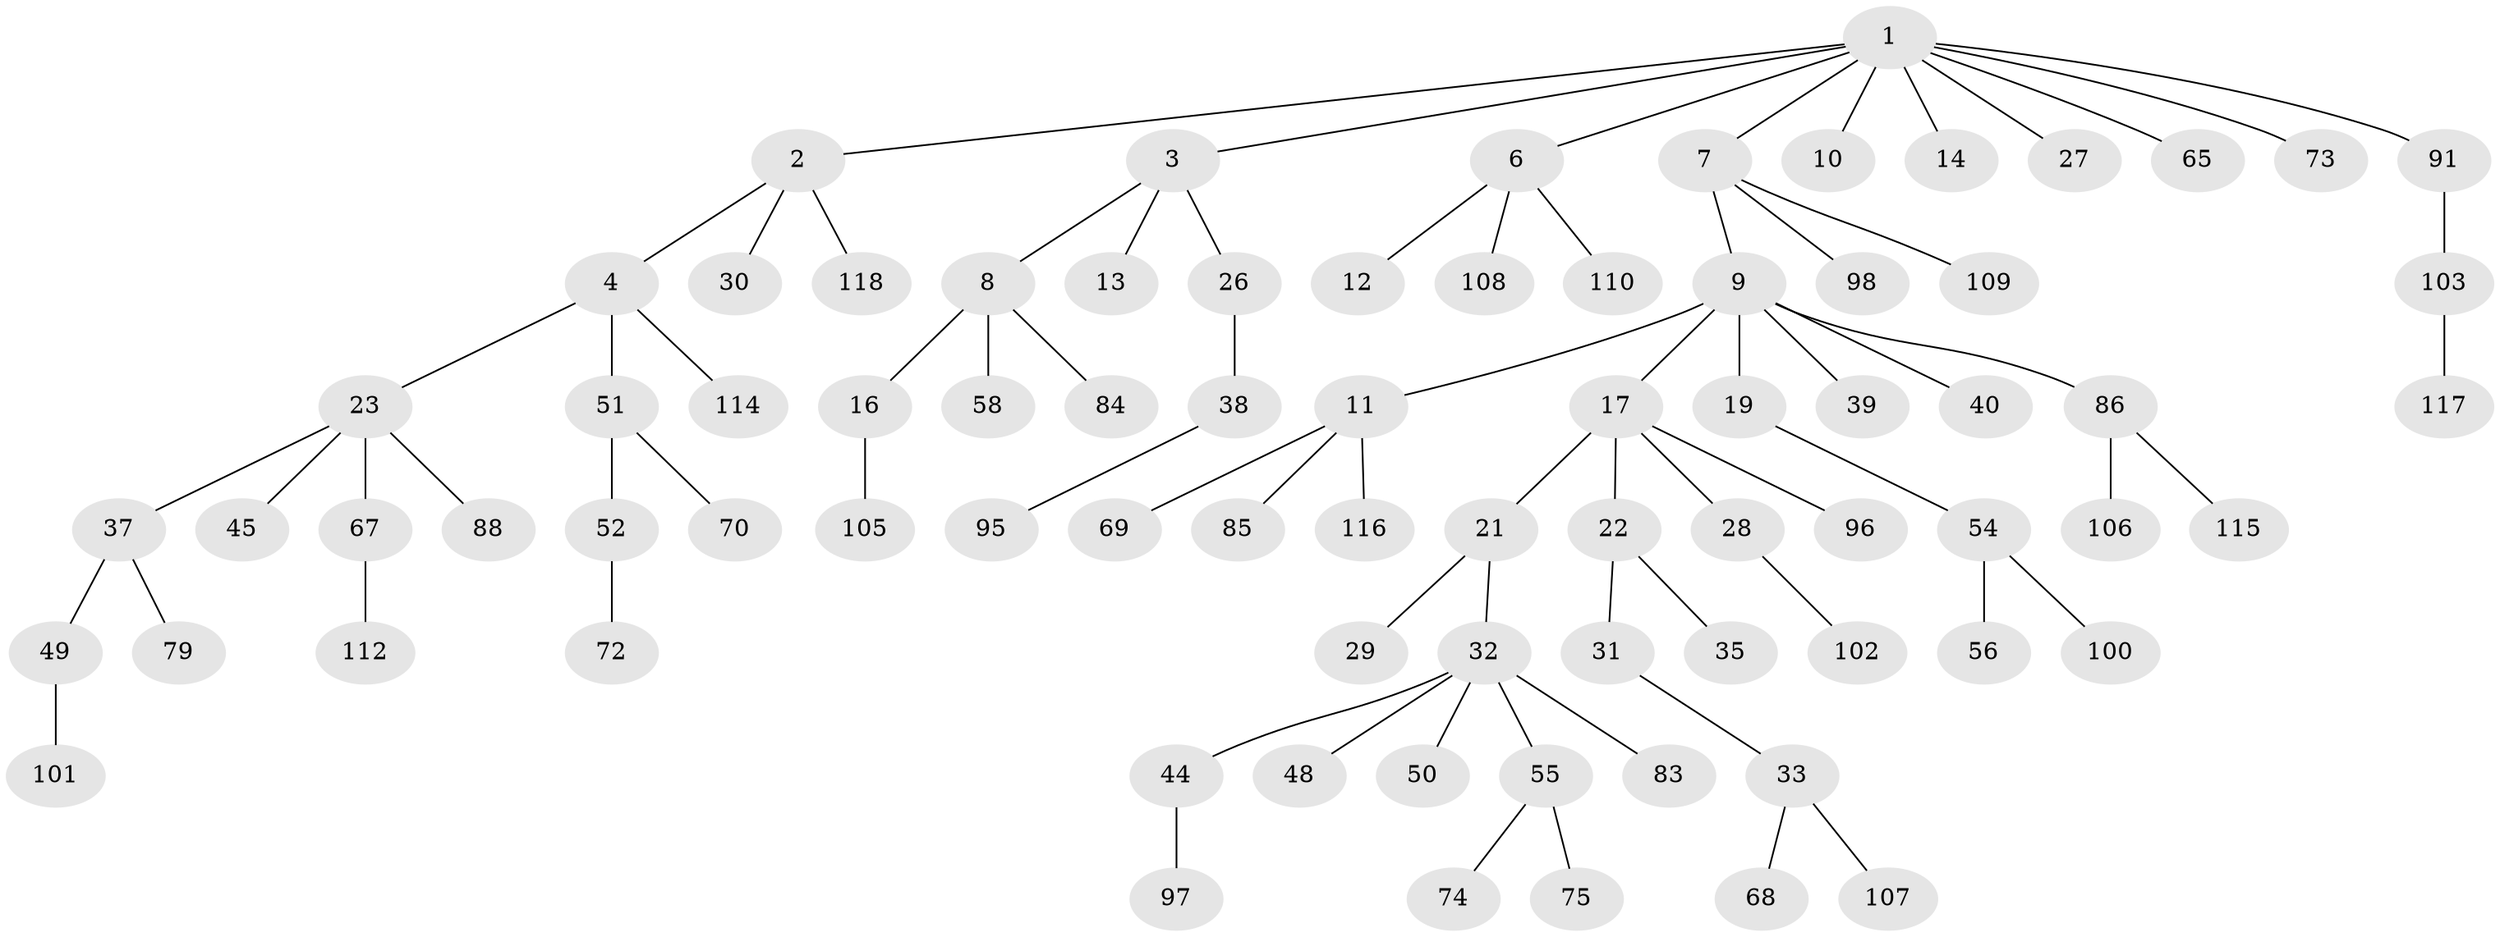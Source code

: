 // original degree distribution, {8: 0.00847457627118644, 4: 0.03389830508474576, 5: 0.03389830508474576, 3: 0.13559322033898305, 6: 0.025423728813559324, 2: 0.288135593220339, 1: 0.4745762711864407}
// Generated by graph-tools (version 1.1) at 2025/42/03/06/25 10:42:04]
// undirected, 79 vertices, 78 edges
graph export_dot {
graph [start="1"]
  node [color=gray90,style=filled];
  1 [super="+5"];
  2 [super="+57"];
  3 [super="+25"];
  4 [super="+62"];
  6 [super="+42"];
  7 [super="+20"];
  8 [super="+41"];
  9 [super="+15"];
  10 [super="+18"];
  11 [super="+36"];
  12;
  13 [super="+60"];
  14 [super="+90"];
  16 [super="+61"];
  17 [super="+46"];
  19 [super="+104"];
  21;
  22 [super="+24"];
  23 [super="+80"];
  26;
  27;
  28 [super="+34"];
  29 [super="+77"];
  30;
  31;
  32 [super="+78"];
  33 [super="+47"];
  35;
  37;
  38 [super="+53"];
  39 [super="+43"];
  40 [super="+111"];
  44 [super="+63"];
  45 [super="+81"];
  48 [super="+59"];
  49 [super="+71"];
  50;
  51 [super="+64"];
  52;
  54 [super="+76"];
  55 [super="+66"];
  56 [super="+82"];
  58;
  65 [super="+89"];
  67 [super="+94"];
  68 [super="+99"];
  69 [super="+93"];
  70;
  72 [super="+92"];
  73;
  74;
  75;
  79 [super="+113"];
  83;
  84;
  85;
  86 [super="+87"];
  88;
  91;
  95;
  96;
  97;
  98;
  100;
  101;
  102;
  103;
  105;
  106;
  107;
  108;
  109;
  110;
  112;
  114;
  115;
  116;
  117;
  118;
  1 -- 2;
  1 -- 3;
  1 -- 7;
  1 -- 14;
  1 -- 27;
  1 -- 65;
  1 -- 91;
  1 -- 73;
  1 -- 10;
  1 -- 6;
  2 -- 4;
  2 -- 30;
  2 -- 118;
  3 -- 8;
  3 -- 13;
  3 -- 26;
  4 -- 23;
  4 -- 51;
  4 -- 114;
  6 -- 12;
  6 -- 108;
  6 -- 110;
  7 -- 9;
  7 -- 98;
  7 -- 109;
  8 -- 16;
  8 -- 58;
  8 -- 84;
  9 -- 11;
  9 -- 17;
  9 -- 19;
  9 -- 86;
  9 -- 40;
  9 -- 39;
  11 -- 69;
  11 -- 116;
  11 -- 85;
  16 -- 105;
  17 -- 21;
  17 -- 22;
  17 -- 28;
  17 -- 96;
  19 -- 54;
  21 -- 29;
  21 -- 32;
  22 -- 35;
  22 -- 31;
  23 -- 37;
  23 -- 45;
  23 -- 67;
  23 -- 88;
  26 -- 38;
  28 -- 102;
  31 -- 33;
  32 -- 44;
  32 -- 48;
  32 -- 50;
  32 -- 55;
  32 -- 83;
  33 -- 107;
  33 -- 68;
  37 -- 49;
  37 -- 79;
  38 -- 95;
  44 -- 97;
  49 -- 101;
  51 -- 52;
  51 -- 70;
  52 -- 72;
  54 -- 56;
  54 -- 100;
  55 -- 74;
  55 -- 75;
  67 -- 112;
  86 -- 115;
  86 -- 106;
  91 -- 103;
  103 -- 117;
}
